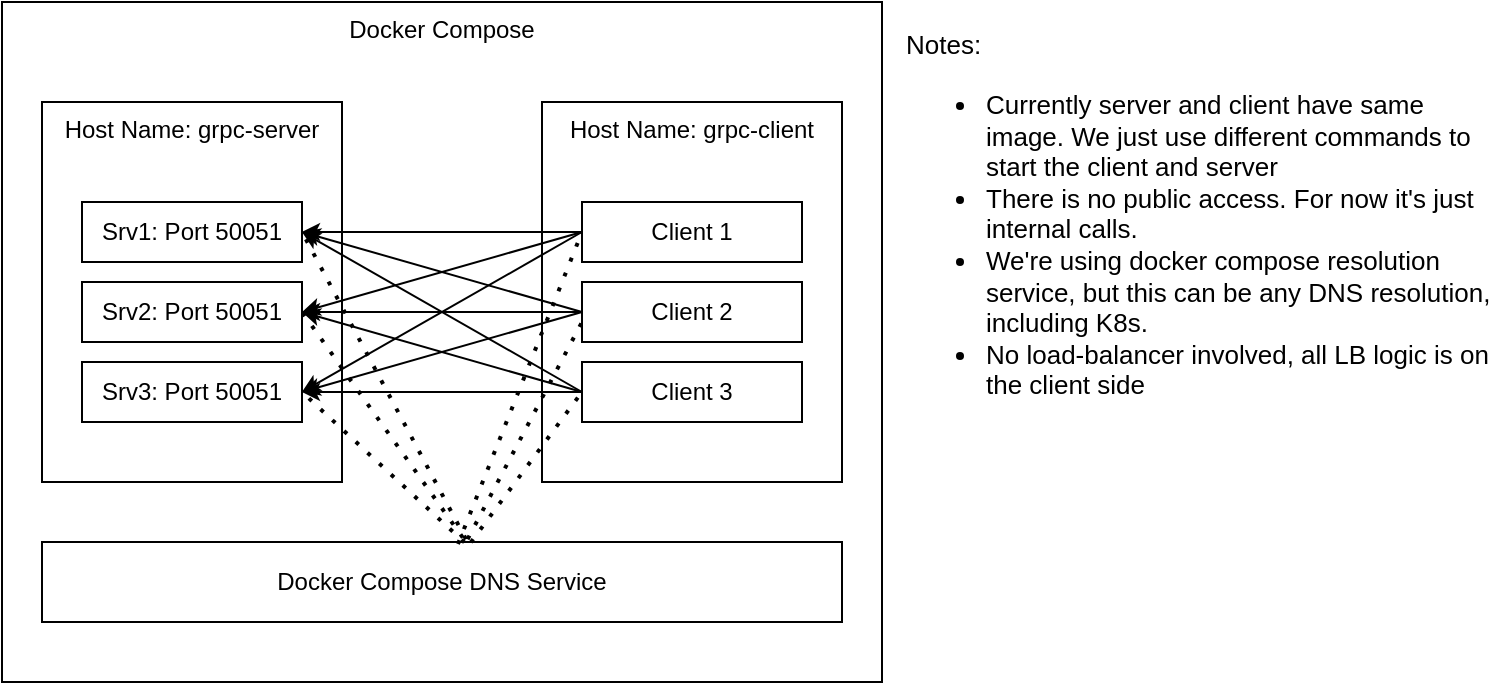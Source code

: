 <mxfile version="14.6.13" type="device"><diagram id="nck5bOgBUeipuUrvQfjz" name="Docker Architecture"><mxGraphModel dx="1038" dy="607" grid="1" gridSize="10" guides="1" tooltips="1" connect="1" arrows="1" fold="1" page="1" pageScale="1" pageWidth="827" pageHeight="1169" math="0" shadow="0"><root><mxCell id="0"/><mxCell id="1" parent="0"/><mxCell id="jyPN3-WtFBAfx5CzPl6X-2" value="Docker Compose" style="rounded=0;whiteSpace=wrap;html=1;verticalAlign=top;" vertex="1" parent="1"><mxGeometry x="40" y="30" width="440" height="340" as="geometry"/></mxCell><mxCell id="jyPN3-WtFBAfx5CzPl6X-1" value="Host Name: grpc-server" style="rounded=0;whiteSpace=wrap;html=1;verticalAlign=top;" vertex="1" parent="1"><mxGeometry x="60" y="80" width="150" height="190" as="geometry"/></mxCell><mxCell id="jyPN3-WtFBAfx5CzPl6X-3" value="Docker Compose DNS Service" style="rounded=0;whiteSpace=wrap;html=1;verticalAlign=middle;" vertex="1" parent="1"><mxGeometry x="60" y="300" width="400" height="40" as="geometry"/></mxCell><mxCell id="jyPN3-WtFBAfx5CzPl6X-5" value="Srv1: Port 50051" style="rounded=0;whiteSpace=wrap;html=1;verticalAlign=middle;" vertex="1" parent="1"><mxGeometry x="80" y="130" width="110" height="30" as="geometry"/></mxCell><mxCell id="jyPN3-WtFBAfx5CzPl6X-6" value="Srv2: Port 50051" style="rounded=0;whiteSpace=wrap;html=1;verticalAlign=middle;" vertex="1" parent="1"><mxGeometry x="80" y="170" width="110" height="30" as="geometry"/></mxCell><mxCell id="jyPN3-WtFBAfx5CzPl6X-7" value="Srv3: Port 50051" style="rounded=0;whiteSpace=wrap;html=1;verticalAlign=middle;" vertex="1" parent="1"><mxGeometry x="80" y="210" width="110" height="30" as="geometry"/></mxCell><mxCell id="jyPN3-WtFBAfx5CzPl6X-8" value="Host Name: grpc-client" style="rounded=0;whiteSpace=wrap;html=1;verticalAlign=top;" vertex="1" parent="1"><mxGeometry x="310" y="80" width="150" height="190" as="geometry"/></mxCell><mxCell id="jyPN3-WtFBAfx5CzPl6X-9" value="Client 1" style="rounded=0;whiteSpace=wrap;html=1;verticalAlign=middle;" vertex="1" parent="1"><mxGeometry x="330" y="130" width="110" height="30" as="geometry"/></mxCell><mxCell id="jyPN3-WtFBAfx5CzPl6X-10" value="Client 2" style="rounded=0;whiteSpace=wrap;html=1;verticalAlign=middle;" vertex="1" parent="1"><mxGeometry x="330" y="170" width="110" height="30" as="geometry"/></mxCell><mxCell id="jyPN3-WtFBAfx5CzPl6X-11" value="Client 3" style="rounded=0;whiteSpace=wrap;html=1;verticalAlign=middle;" vertex="1" parent="1"><mxGeometry x="330" y="210" width="110" height="30" as="geometry"/></mxCell><mxCell id="jyPN3-WtFBAfx5CzPl6X-13" value="" style="endArrow=classic;html=1;exitX=0;exitY=0.5;exitDx=0;exitDy=0;entryX=1;entryY=0.5;entryDx=0;entryDy=0;" edge="1" parent="1" source="jyPN3-WtFBAfx5CzPl6X-9" target="jyPN3-WtFBAfx5CzPl6X-5"><mxGeometry width="50" height="50" relative="1" as="geometry"><mxPoint x="390" y="260" as="sourcePoint"/><mxPoint x="440" y="210" as="targetPoint"/></mxGeometry></mxCell><mxCell id="jyPN3-WtFBAfx5CzPl6X-14" value="" style="endArrow=classic;html=1;exitX=0;exitY=0.5;exitDx=0;exitDy=0;entryX=1;entryY=0.5;entryDx=0;entryDy=0;" edge="1" parent="1" source="jyPN3-WtFBAfx5CzPl6X-9" target="jyPN3-WtFBAfx5CzPl6X-6"><mxGeometry width="50" height="50" relative="1" as="geometry"><mxPoint x="340" y="155" as="sourcePoint"/><mxPoint x="200" y="155" as="targetPoint"/></mxGeometry></mxCell><mxCell id="jyPN3-WtFBAfx5CzPl6X-15" value="" style="endArrow=classic;html=1;exitX=0;exitY=0.5;exitDx=0;exitDy=0;entryX=1;entryY=0.5;entryDx=0;entryDy=0;" edge="1" parent="1" source="jyPN3-WtFBAfx5CzPl6X-9" target="jyPN3-WtFBAfx5CzPl6X-7"><mxGeometry width="50" height="50" relative="1" as="geometry"><mxPoint x="350" y="165" as="sourcePoint"/><mxPoint x="210" y="165" as="targetPoint"/></mxGeometry></mxCell><mxCell id="jyPN3-WtFBAfx5CzPl6X-16" value="" style="endArrow=classic;html=1;exitX=0;exitY=0.5;exitDx=0;exitDy=0;entryX=1;entryY=0.5;entryDx=0;entryDy=0;" edge="1" parent="1" source="jyPN3-WtFBAfx5CzPl6X-10" target="jyPN3-WtFBAfx5CzPl6X-5"><mxGeometry width="50" height="50" relative="1" as="geometry"><mxPoint x="340" y="380" as="sourcePoint"/><mxPoint x="200" y="150" as="targetPoint"/></mxGeometry></mxCell><mxCell id="jyPN3-WtFBAfx5CzPl6X-17" value="" style="endArrow=classic;html=1;exitX=0;exitY=0.5;exitDx=0;exitDy=0;entryX=1;entryY=0.5;entryDx=0;entryDy=0;" edge="1" parent="1" source="jyPN3-WtFBAfx5CzPl6X-11" target="jyPN3-WtFBAfx5CzPl6X-5"><mxGeometry width="50" height="50" relative="1" as="geometry"><mxPoint x="340" y="380" as="sourcePoint"/><mxPoint x="200" y="420" as="targetPoint"/></mxGeometry></mxCell><mxCell id="jyPN3-WtFBAfx5CzPl6X-18" value="" style="endArrow=classic;html=1;exitX=0;exitY=0.5;exitDx=0;exitDy=0;" edge="1" parent="1" source="jyPN3-WtFBAfx5CzPl6X-10"><mxGeometry width="50" height="50" relative="1" as="geometry"><mxPoint x="340" y="380" as="sourcePoint"/><mxPoint x="190" y="185" as="targetPoint"/></mxGeometry></mxCell><mxCell id="jyPN3-WtFBAfx5CzPl6X-19" value="" style="endArrow=classic;html=1;exitX=0;exitY=0.5;exitDx=0;exitDy=0;entryX=1;entryY=0.5;entryDx=0;entryDy=0;" edge="1" parent="1" source="jyPN3-WtFBAfx5CzPl6X-10" target="jyPN3-WtFBAfx5CzPl6X-7"><mxGeometry width="50" height="50" relative="1" as="geometry"><mxPoint x="340" y="195" as="sourcePoint"/><mxPoint x="200" y="195" as="targetPoint"/></mxGeometry></mxCell><mxCell id="jyPN3-WtFBAfx5CzPl6X-20" value="" style="endArrow=classic;html=1;exitX=0;exitY=0.5;exitDx=0;exitDy=0;entryX=1;entryY=0.5;entryDx=0;entryDy=0;" edge="1" parent="1" source="jyPN3-WtFBAfx5CzPl6X-11" target="jyPN3-WtFBAfx5CzPl6X-6"><mxGeometry width="50" height="50" relative="1" as="geometry"><mxPoint x="340" y="235" as="sourcePoint"/><mxPoint x="200" y="155" as="targetPoint"/></mxGeometry></mxCell><mxCell id="jyPN3-WtFBAfx5CzPl6X-21" value="" style="endArrow=classic;html=1;exitX=0;exitY=0.5;exitDx=0;exitDy=0;entryX=1;entryY=0.5;entryDx=0;entryDy=0;" edge="1" parent="1" source="jyPN3-WtFBAfx5CzPl6X-11" target="jyPN3-WtFBAfx5CzPl6X-7"><mxGeometry width="50" height="50" relative="1" as="geometry"><mxPoint x="350" y="245" as="sourcePoint"/><mxPoint x="210" y="165" as="targetPoint"/></mxGeometry></mxCell><mxCell id="jyPN3-WtFBAfx5CzPl6X-22" value="" style="endArrow=none;dashed=1;html=1;dashPattern=1 3;strokeWidth=2;exitX=0.52;exitY=0.025;exitDx=0;exitDy=0;exitPerimeter=0;entryX=0;entryY=0.5;entryDx=0;entryDy=0;" edge="1" parent="1" source="jyPN3-WtFBAfx5CzPl6X-3" target="jyPN3-WtFBAfx5CzPl6X-9"><mxGeometry width="50" height="50" relative="1" as="geometry"><mxPoint x="390" y="260" as="sourcePoint"/><mxPoint x="440" y="210" as="targetPoint"/></mxGeometry></mxCell><mxCell id="jyPN3-WtFBAfx5CzPl6X-23" value="" style="endArrow=none;dashed=1;html=1;dashPattern=1 3;strokeWidth=2;exitX=0.532;exitY=-0.035;exitDx=0;exitDy=0;exitPerimeter=0;" edge="1" parent="1" source="jyPN3-WtFBAfx5CzPl6X-3"><mxGeometry width="50" height="50" relative="1" as="geometry"><mxPoint x="278" y="311" as="sourcePoint"/><mxPoint x="330" y="190" as="targetPoint"/></mxGeometry></mxCell><mxCell id="jyPN3-WtFBAfx5CzPl6X-24" value="" style="endArrow=none;dashed=1;html=1;dashPattern=1 3;strokeWidth=2;exitX=0.536;exitY=0.005;exitDx=0;exitDy=0;exitPerimeter=0;entryX=0;entryY=0.5;entryDx=0;entryDy=0;" edge="1" parent="1" source="jyPN3-WtFBAfx5CzPl6X-3" target="jyPN3-WtFBAfx5CzPl6X-11"><mxGeometry width="50" height="50" relative="1" as="geometry"><mxPoint x="282.8" y="308.6" as="sourcePoint"/><mxPoint x="340" y="200" as="targetPoint"/></mxGeometry></mxCell><mxCell id="jyPN3-WtFBAfx5CzPl6X-25" value="" style="endArrow=none;dashed=1;html=1;dashPattern=1 3;strokeWidth=2;exitX=0.53;exitY=-0.035;exitDx=0;exitDy=0;exitPerimeter=0;entryX=1;entryY=0.5;entryDx=0;entryDy=0;" edge="1" parent="1" source="jyPN3-WtFBAfx5CzPl6X-3" target="jyPN3-WtFBAfx5CzPl6X-5"><mxGeometry width="50" height="50" relative="1" as="geometry"><mxPoint x="278" y="311" as="sourcePoint"/><mxPoint x="340" y="155" as="targetPoint"/></mxGeometry></mxCell><mxCell id="jyPN3-WtFBAfx5CzPl6X-26" value="" style="endArrow=none;dashed=1;html=1;dashPattern=1 3;strokeWidth=2;exitX=0.526;exitY=-0.055;exitDx=0;exitDy=0;exitPerimeter=0;entryX=1;entryY=0.5;entryDx=0;entryDy=0;" edge="1" parent="1" source="jyPN3-WtFBAfx5CzPl6X-3" target="jyPN3-WtFBAfx5CzPl6X-6"><mxGeometry width="50" height="50" relative="1" as="geometry"><mxPoint x="282.8" y="308.6" as="sourcePoint"/><mxPoint x="340" y="200" as="targetPoint"/></mxGeometry></mxCell><mxCell id="jyPN3-WtFBAfx5CzPl6X-27" value="" style="endArrow=none;dashed=1;html=1;dashPattern=1 3;strokeWidth=2;exitX=0.528;exitY=0.005;exitDx=0;exitDy=0;exitPerimeter=0;entryX=1;entryY=0.5;entryDx=0;entryDy=0;" edge="1" parent="1" source="jyPN3-WtFBAfx5CzPl6X-3" target="jyPN3-WtFBAfx5CzPl6X-7"><mxGeometry width="50" height="50" relative="1" as="geometry"><mxPoint x="280.4" y="307.8" as="sourcePoint"/><mxPoint x="200" y="195" as="targetPoint"/></mxGeometry></mxCell><mxCell id="jyPN3-WtFBAfx5CzPl6X-32" value="&lt;font style=&quot;font-size: 13px&quot;&gt;Notes:&lt;br&gt;&lt;ul&gt;&lt;li&gt;&lt;font style=&quot;font-size: 13px&quot;&gt;Currently server and client have same image. We just use different commands to start the client and server&lt;/font&gt;&lt;/li&gt;&lt;li&gt;&lt;font style=&quot;font-size: 13px&quot;&gt;There is no public access. For now it's just internal calls.&amp;nbsp;&lt;/font&gt;&lt;/li&gt;&lt;li&gt;We're using docker compose resolution service, but this can be any DNS resolution, including K8s.&amp;nbsp;&lt;/li&gt;&lt;li&gt;No load-balancer involved, all LB logic is on the client side&lt;/li&gt;&lt;/ul&gt;&lt;/font&gt;" style="text;html=1;strokeColor=none;fillColor=none;align=left;verticalAlign=top;whiteSpace=wrap;rounded=0;fontSize=20;" vertex="1" parent="1"><mxGeometry x="490" y="30" width="300" height="340" as="geometry"/></mxCell></root></mxGraphModel></diagram></mxfile>